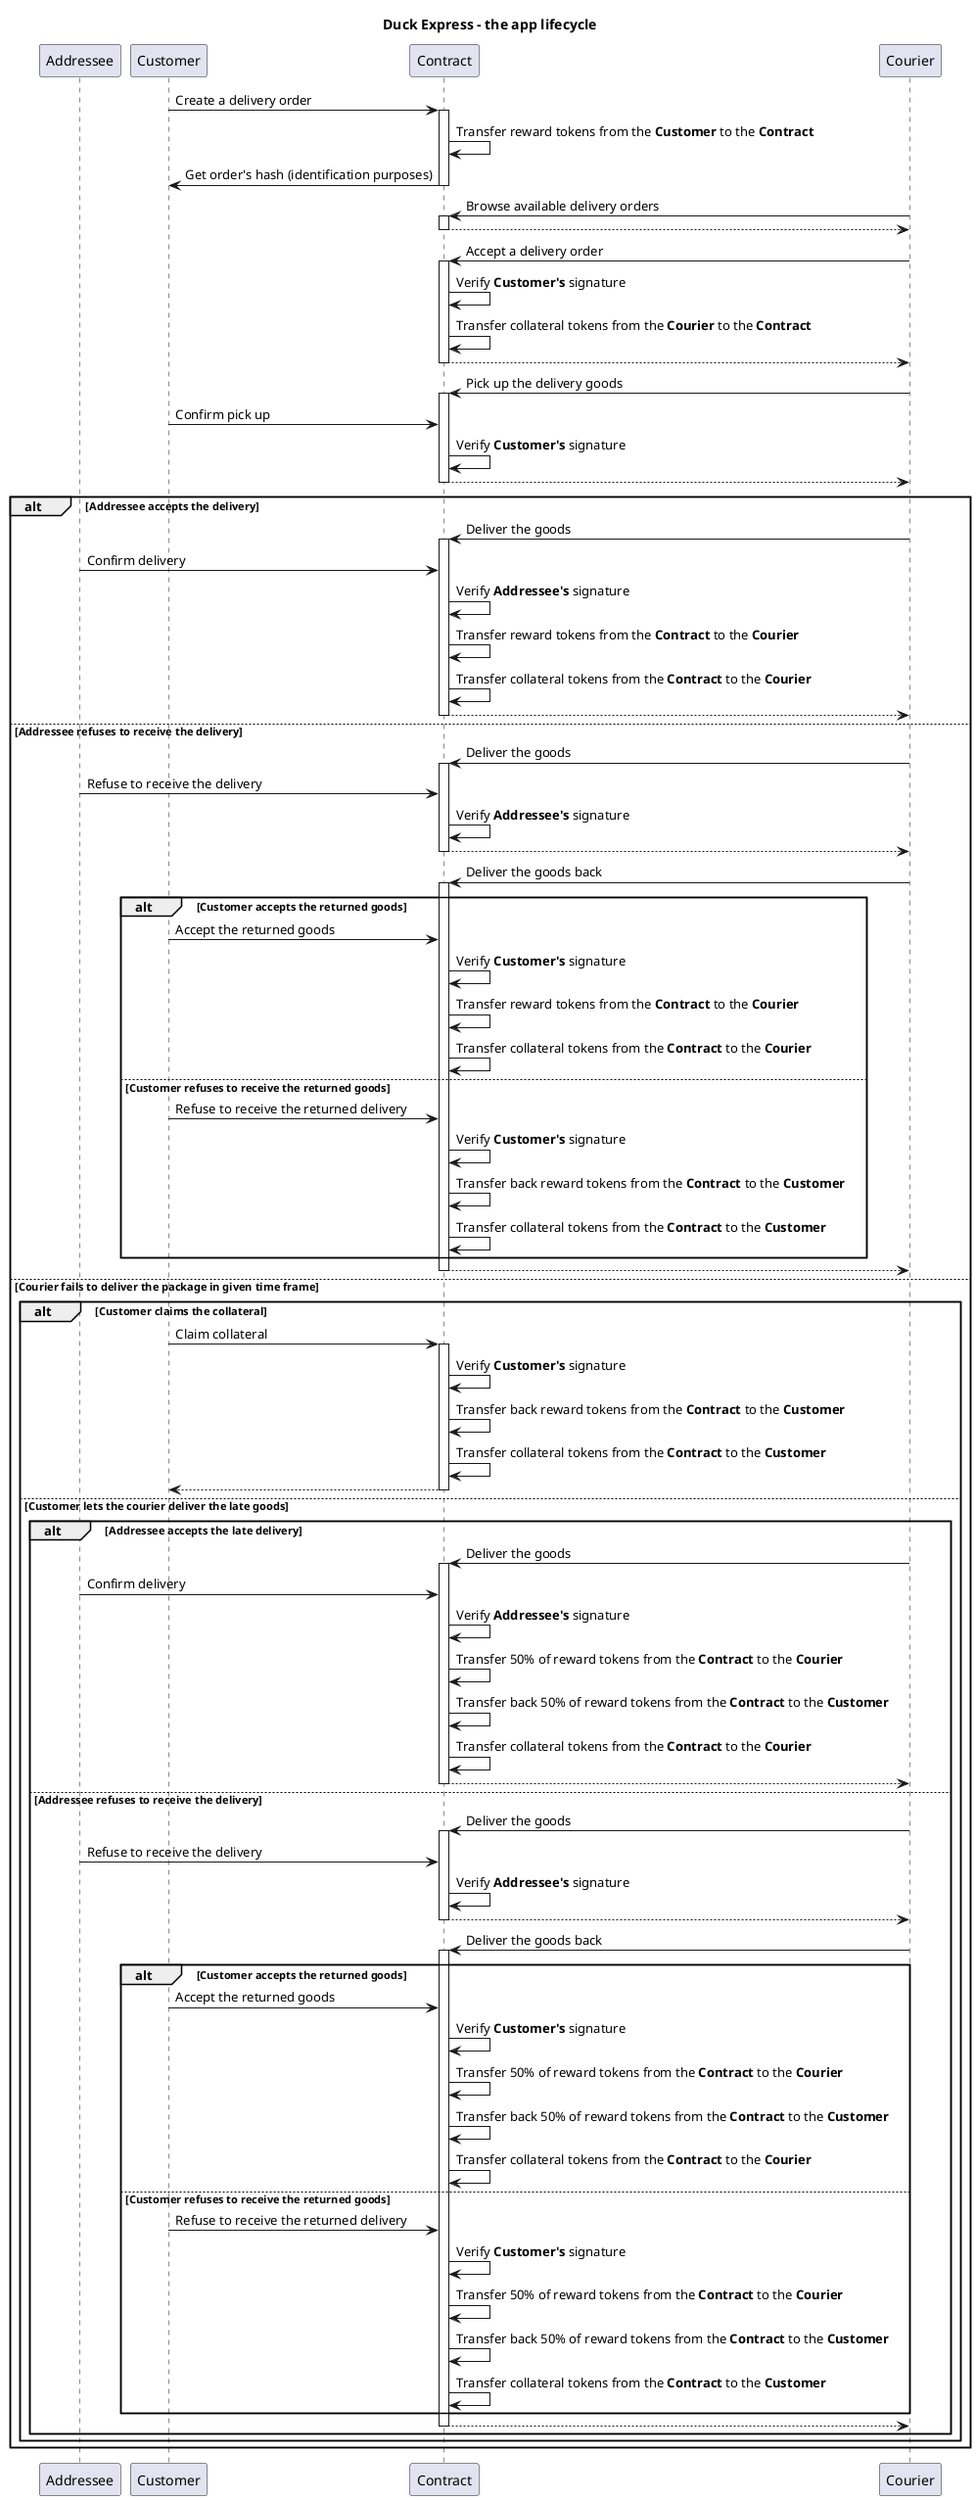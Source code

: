@startuml
title Duck Express - the app lifecycle

participant "Addressee" as addressee
participant "Customer" as customer
participant "Contract" as contract
participant "Courier" as courier

customer -> contract: Create a delivery order
activate contract
contract -> contract: Transfer reward tokens from the <b>Customer</b> to the <b>Contract</b>
contract -> customer: Get order's hash (identification purposes)
deactivate

courier -> contract: Browse available delivery orders
activate contract
return

courier -> contract: Accept a delivery order
activate contract
contract -> contract: Verify <b>Customer's</b> signature
contract -> contract: Transfer collateral tokens from the <b>Courier</b> to the <b>Contract</b>
return

courier -> contract: Pick up the delivery goods
activate contract
customer -> contract: Confirm pick up
contract -> contract: Verify <b>Customer's</b> signature
return

alt Addressee accepts the delivery
  courier -> contract: Deliver the goods
  activate contract
  addressee -> contract: Confirm delivery
  contract -> contract: Verify <b>Addressee's</b> signature
  contract -> contract: Transfer reward tokens from the <b>Contract</b> to the <b>Courier</b>
  contract -> contract: Transfer collateral tokens from the <b>Contract</b> to the <b>Courier</b>
  return
else Addressee refuses to receive the delivery
  courier -> contract: Deliver the goods
  activate contract
  addressee -> contract: Refuse to receive the delivery
  contract -> contract: Verify <b>Addressee's</b> signature
  return

  courier -> contract: Deliver the goods back
  activate contract
  alt Customer accepts the returned goods
    customer -> contract: Accept the returned goods
    contract -> contract: Verify <b>Customer's</b> signature
    contract -> contract: Transfer reward tokens from the <b>Contract</b> to the <b>Courier</b>
    contract -> contract: Transfer collateral tokens from the <b>Contract</b> to the <b>Courier</b>
  else Customer refuses to receive the returned goods
    customer -> contract: Refuse to receive the returned delivery
    contract -> contract: Verify <b>Customer's</b> signature
    contract -> contract: Transfer back reward tokens from the <b>Contract</b> to the <b>Customer</b>
    contract -> contract: Transfer collateral tokens from the <b>Contract</b> to the <b>Customer</b>
  end
  return
else Courier fails to deliver the package in given time frame
  alt Customer claims the collateral
    customer -> contract: Claim collateral
    activate contract
    contract -> contract: Verify <b>Customer's</b> signature
    contract -> contract: Transfer back reward tokens from the <b>Contract</b> to the <b>Customer</b>
    contract -> contract: Transfer collateral tokens from the <b>Contract</b> to the <b>Customer</b>
    return
  else Customer lets the courier deliver the late goods
    alt Addressee accepts the late delivery
      courier -> contract: Deliver the goods
      activate contract
      addressee -> contract: Confirm delivery
      contract -> contract: Verify <b>Addressee's</b> signature
      contract -> contract: Transfer 50% of reward tokens from the <b>Contract</b> to the <b>Courier</b>
      contract -> contract: Transfer back 50% of reward tokens from the <b>Contract</b> to the <b>Customer</b>
      contract -> contract: Transfer collateral tokens from the <b>Contract</b> to the <b>Courier</b>
      return
    else Addressee refuses to receive the delivery
      courier -> contract: Deliver the goods
      activate contract
      addressee -> contract: Refuse to receive the delivery
      contract -> contract: Verify <b>Addressee's</b> signature
      return

      courier -> contract: Deliver the goods back
      activate contract
      alt Customer accepts the returned goods
        customer -> contract: Accept the returned goods
        contract -> contract: Verify <b>Customer's</b> signature
        contract -> contract: Transfer 50% of reward tokens from the <b>Contract</b> to the <b>Courier</b>
        contract -> contract: Transfer back 50% of reward tokens from the <b>Contract</b> to the <b>Customer</b>
        contract -> contract: Transfer collateral tokens from the <b>Contract</b> to the <b>Courier</b>
      else Customer refuses to receive the returned goods
        customer -> contract: Refuse to receive the returned delivery
        contract -> contract: Verify <b>Customer's</b> signature
        contract -> contract: Transfer 50% of reward tokens from the <b>Contract</b> to the <b>Courier</b>
        contract -> contract: Transfer back 50% of reward tokens from the <b>Contract</b> to the <b>Customer</b>
        contract -> contract: Transfer collateral tokens from the <b>Contract</b> to the <b>Customer</b>
      end
      return
    end
  end
end

@enduml
